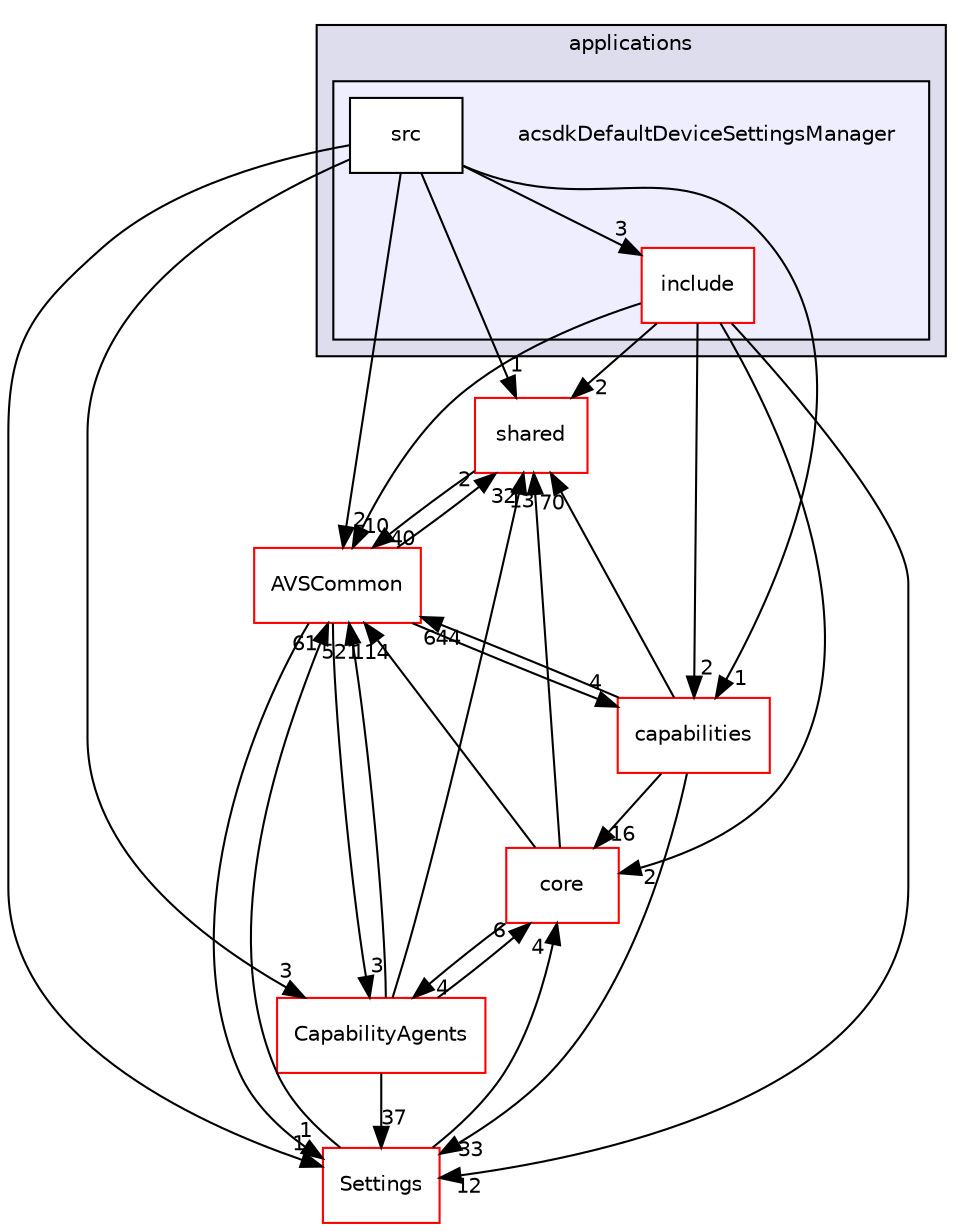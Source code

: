 digraph "/workplace/avs-device-sdk/applications/acsdkDefaultDeviceSettingsManager" {
  compound=true
  node [ fontsize="10", fontname="Helvetica"];
  edge [ labelfontsize="10", labelfontname="Helvetica"];
  subgraph clusterdir_a6e4fee11f07c3b70486e88fe92cbbdc {
    graph [ bgcolor="#ddddee", pencolor="black", label="applications" fontname="Helvetica", fontsize="10", URL="dir_a6e4fee11f07c3b70486e88fe92cbbdc.html"]
  subgraph clusterdir_71f5bfcd0a5bab77daf39416ebe479fc {
    graph [ bgcolor="#eeeeff", pencolor="black", label="" URL="dir_71f5bfcd0a5bab77daf39416ebe479fc.html"];
    dir_71f5bfcd0a5bab77daf39416ebe479fc [shape=plaintext label="acsdkDefaultDeviceSettingsManager"];
    dir_489fed465bb186c249027aff5741ee9a [shape=box label="include" color="red" fillcolor="white" style="filled" URL="dir_489fed465bb186c249027aff5741ee9a.html"];
    dir_e084c31fa35e83ba0e9a60e2148b7ae2 [shape=box label="src" color="black" fillcolor="white" style="filled" URL="dir_e084c31fa35e83ba0e9a60e2148b7ae2.html"];
  }
  }
  dir_9982052f7ce695d12571567315b2fafa [shape=box label="shared" fillcolor="white" style="filled" color="red" URL="dir_9982052f7ce695d12571567315b2fafa.html"];
  dir_7cf910bd1d7603f12ef47ff650cec893 [shape=box label="CapabilityAgents" fillcolor="white" style="filled" color="red" URL="dir_7cf910bd1d7603f12ef47ff650cec893.html"];
  dir_8ae0dd75af039a94f4269584fb8eef13 [shape=box label="Settings" fillcolor="white" style="filled" color="red" URL="dir_8ae0dd75af039a94f4269584fb8eef13.html"];
  dir_13e65effb2bde530b17b3d5eefcd0266 [shape=box label="AVSCommon" fillcolor="white" style="filled" color="red" URL="dir_13e65effb2bde530b17b3d5eefcd0266.html"];
  dir_4270bfced15e0e73154b13468c7c9ad9 [shape=box label="core" fillcolor="white" style="filled" color="red" URL="dir_4270bfced15e0e73154b13468c7c9ad9.html"];
  dir_55f1e16e469d547c636a522dac21b8a1 [shape=box label="capabilities" fillcolor="white" style="filled" color="red" URL="dir_55f1e16e469d547c636a522dac21b8a1.html"];
  dir_9982052f7ce695d12571567315b2fafa->dir_13e65effb2bde530b17b3d5eefcd0266 [headlabel="40", labeldistance=1.5 headhref="dir_000116_000017.html"];
  dir_7cf910bd1d7603f12ef47ff650cec893->dir_9982052f7ce695d12571567315b2fafa [headlabel="32", labeldistance=1.5 headhref="dir_000423_000116.html"];
  dir_7cf910bd1d7603f12ef47ff650cec893->dir_8ae0dd75af039a94f4269584fb8eef13 [headlabel="37", labeldistance=1.5 headhref="dir_000423_000700.html"];
  dir_7cf910bd1d7603f12ef47ff650cec893->dir_13e65effb2bde530b17b3d5eefcd0266 [headlabel="521", labeldistance=1.5 headhref="dir_000423_000017.html"];
  dir_7cf910bd1d7603f12ef47ff650cec893->dir_4270bfced15e0e73154b13468c7c9ad9 [headlabel="6", labeldistance=1.5 headhref="dir_000423_000528.html"];
  dir_8ae0dd75af039a94f4269584fb8eef13->dir_13e65effb2bde530b17b3d5eefcd0266 [headlabel="61", labeldistance=1.5 headhref="dir_000700_000017.html"];
  dir_8ae0dd75af039a94f4269584fb8eef13->dir_4270bfced15e0e73154b13468c7c9ad9 [headlabel="4", labeldistance=1.5 headhref="dir_000700_000528.html"];
  dir_13e65effb2bde530b17b3d5eefcd0266->dir_9982052f7ce695d12571567315b2fafa [headlabel="2", labeldistance=1.5 headhref="dir_000017_000116.html"];
  dir_13e65effb2bde530b17b3d5eefcd0266->dir_7cf910bd1d7603f12ef47ff650cec893 [headlabel="3", labeldistance=1.5 headhref="dir_000017_000423.html"];
  dir_13e65effb2bde530b17b3d5eefcd0266->dir_8ae0dd75af039a94f4269584fb8eef13 [headlabel="1", labeldistance=1.5 headhref="dir_000017_000700.html"];
  dir_13e65effb2bde530b17b3d5eefcd0266->dir_55f1e16e469d547c636a522dac21b8a1 [headlabel="4", labeldistance=1.5 headhref="dir_000017_000163.html"];
  dir_4270bfced15e0e73154b13468c7c9ad9->dir_9982052f7ce695d12571567315b2fafa [headlabel="13", labeldistance=1.5 headhref="dir_000528_000116.html"];
  dir_4270bfced15e0e73154b13468c7c9ad9->dir_7cf910bd1d7603f12ef47ff650cec893 [headlabel="4", labeldistance=1.5 headhref="dir_000528_000423.html"];
  dir_4270bfced15e0e73154b13468c7c9ad9->dir_13e65effb2bde530b17b3d5eefcd0266 [headlabel="114", labeldistance=1.5 headhref="dir_000528_000017.html"];
  dir_489fed465bb186c249027aff5741ee9a->dir_9982052f7ce695d12571567315b2fafa [headlabel="2", labeldistance=1.5 headhref="dir_000063_000116.html"];
  dir_489fed465bb186c249027aff5741ee9a->dir_8ae0dd75af039a94f4269584fb8eef13 [headlabel="12", labeldistance=1.5 headhref="dir_000063_000700.html"];
  dir_489fed465bb186c249027aff5741ee9a->dir_13e65effb2bde530b17b3d5eefcd0266 [headlabel="10", labeldistance=1.5 headhref="dir_000063_000017.html"];
  dir_489fed465bb186c249027aff5741ee9a->dir_4270bfced15e0e73154b13468c7c9ad9 [headlabel="2", labeldistance=1.5 headhref="dir_000063_000528.html"];
  dir_489fed465bb186c249027aff5741ee9a->dir_55f1e16e469d547c636a522dac21b8a1 [headlabel="2", labeldistance=1.5 headhref="dir_000063_000163.html"];
  dir_e084c31fa35e83ba0e9a60e2148b7ae2->dir_9982052f7ce695d12571567315b2fafa [headlabel="1", labeldistance=1.5 headhref="dir_000065_000116.html"];
  dir_e084c31fa35e83ba0e9a60e2148b7ae2->dir_7cf910bd1d7603f12ef47ff650cec893 [headlabel="3", labeldistance=1.5 headhref="dir_000065_000423.html"];
  dir_e084c31fa35e83ba0e9a60e2148b7ae2->dir_8ae0dd75af039a94f4269584fb8eef13 [headlabel="1", labeldistance=1.5 headhref="dir_000065_000700.html"];
  dir_e084c31fa35e83ba0e9a60e2148b7ae2->dir_13e65effb2bde530b17b3d5eefcd0266 [headlabel="2", labeldistance=1.5 headhref="dir_000065_000017.html"];
  dir_e084c31fa35e83ba0e9a60e2148b7ae2->dir_489fed465bb186c249027aff5741ee9a [headlabel="3", labeldistance=1.5 headhref="dir_000065_000063.html"];
  dir_e084c31fa35e83ba0e9a60e2148b7ae2->dir_55f1e16e469d547c636a522dac21b8a1 [headlabel="1", labeldistance=1.5 headhref="dir_000065_000163.html"];
  dir_55f1e16e469d547c636a522dac21b8a1->dir_9982052f7ce695d12571567315b2fafa [headlabel="70", labeldistance=1.5 headhref="dir_000163_000116.html"];
  dir_55f1e16e469d547c636a522dac21b8a1->dir_8ae0dd75af039a94f4269584fb8eef13 [headlabel="33", labeldistance=1.5 headhref="dir_000163_000700.html"];
  dir_55f1e16e469d547c636a522dac21b8a1->dir_13e65effb2bde530b17b3d5eefcd0266 [headlabel="644", labeldistance=1.5 headhref="dir_000163_000017.html"];
  dir_55f1e16e469d547c636a522dac21b8a1->dir_4270bfced15e0e73154b13468c7c9ad9 [headlabel="16", labeldistance=1.5 headhref="dir_000163_000528.html"];
}
